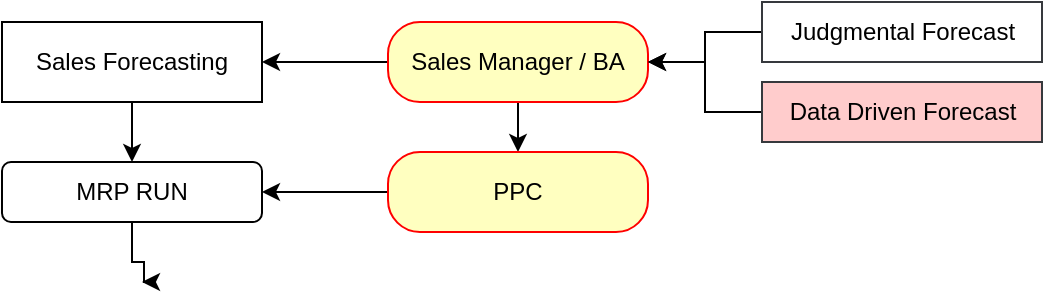 <mxfile version="26.2.14">
  <diagram name="Page-1" id="d2F022jsGiQBWwaXtlzM">
    <mxGraphModel dx="786" dy="419" grid="1" gridSize="13" guides="1" tooltips="1" connect="1" arrows="1" fold="1" page="1" pageScale="1" pageWidth="850" pageHeight="1100" math="0" shadow="0">
      <root>
        <mxCell id="0" />
        <mxCell id="1" parent="0" />
        <mxCell id="FHH-O4Gub8ImZBgawP6F-2" value="" style="edgeStyle=orthogonalEdgeStyle;rounded=0;orthogonalLoop=1;jettySize=auto;html=1;entryX=1;entryY=0.5;entryDx=0;entryDy=0;" edge="1" parent="1" target="MIFq4Sk5JBAP3x7aosd7-1">
          <mxGeometry relative="1" as="geometry">
            <mxPoint x="150" y="30" as="sourcePoint" />
            <mxPoint x="220" y="20" as="targetPoint" />
            <Array as="points" />
          </mxGeometry>
        </mxCell>
        <mxCell id="FHH-O4Gub8ImZBgawP6F-11" style="edgeStyle=orthogonalEdgeStyle;rounded=0;orthogonalLoop=1;jettySize=auto;html=1;exitX=1;exitY=0.25;exitDx=0;exitDy=0;entryX=1;entryY=0.25;entryDx=0;entryDy=0;" edge="1" parent="1" source="MIFq4Sk5JBAP3x7aosd7-1" target="MIFq4Sk5JBAP3x7aosd7-1">
          <mxGeometry relative="1" as="geometry">
            <mxPoint x="240" y="20" as="targetPoint" />
          </mxGeometry>
        </mxCell>
        <mxCell id="FHH-O4Gub8ImZBgawP6F-41" value="" style="edgeStyle=orthogonalEdgeStyle;rounded=0;orthogonalLoop=1;jettySize=auto;html=1;" edge="1" parent="1" source="MIFq4Sk5JBAP3x7aosd7-1" target="MIFq4Sk5JBAP3x7aosd7-5">
          <mxGeometry relative="1" as="geometry" />
        </mxCell>
        <mxCell id="MIFq4Sk5JBAP3x7aosd7-1" value="Sales Forecasting" style="rounded=0;whiteSpace=wrap;html=1;strokeColor=light-dark(#000000,#FF51E5);" parent="1" vertex="1">
          <mxGeometry x="20" y="10" width="130" height="40" as="geometry" />
        </mxCell>
        <mxCell id="FHH-O4Gub8ImZBgawP6F-39" value="" style="edgeStyle=orthogonalEdgeStyle;rounded=0;orthogonalLoop=1;jettySize=auto;html=1;" edge="1" parent="1" source="MIFq4Sk5JBAP3x7aosd7-5">
          <mxGeometry relative="1" as="geometry">
            <mxPoint x="90" y="140" as="targetPoint" />
            <Array as="points">
              <mxPoint x="85" y="130" />
              <mxPoint x="91" y="130" />
            </Array>
          </mxGeometry>
        </mxCell>
        <mxCell id="MIFq4Sk5JBAP3x7aosd7-5" value="MRP RUN" style="rounded=1;whiteSpace=wrap;html=1;" parent="1" vertex="1">
          <mxGeometry x="20" y="80" width="130" height="30" as="geometry" />
        </mxCell>
        <mxCell id="FHH-O4Gub8ImZBgawP6F-23" value="" style="edgeStyle=orthogonalEdgeStyle;rounded=0;orthogonalLoop=1;jettySize=auto;html=1;" edge="1" parent="1" source="FHH-O4Gub8ImZBgawP6F-19" target="MIFq4Sk5JBAP3x7aosd7-1">
          <mxGeometry relative="1" as="geometry" />
        </mxCell>
        <mxCell id="FHH-O4Gub8ImZBgawP6F-48" value="" style="edgeStyle=orthogonalEdgeStyle;rounded=0;orthogonalLoop=1;jettySize=auto;html=1;" edge="1" parent="1" source="FHH-O4Gub8ImZBgawP6F-19" target="FHH-O4Gub8ImZBgawP6F-46">
          <mxGeometry relative="1" as="geometry" />
        </mxCell>
        <mxCell id="FHH-O4Gub8ImZBgawP6F-19" value="Sales Manager / BA" style="rounded=1;whiteSpace=wrap;html=1;arcSize=40;fontColor=#000000;fillColor=#ffffc0;strokeColor=#ff0000;" vertex="1" parent="1">
          <mxGeometry x="213" y="10" width="130" height="40" as="geometry" />
        </mxCell>
        <mxCell id="FHH-O4Gub8ImZBgawP6F-35" value="" style="edgeStyle=orthogonalEdgeStyle;rounded=0;orthogonalLoop=1;jettySize=auto;html=1;" edge="1" parent="1" source="FHH-O4Gub8ImZBgawP6F-28" target="FHH-O4Gub8ImZBgawP6F-19">
          <mxGeometry relative="1" as="geometry" />
        </mxCell>
        <mxCell id="FHH-O4Gub8ImZBgawP6F-28" value="Judgmental Forecast" style="text;html=1;align=center;verticalAlign=middle;resizable=0;points=[];autosize=1;fillColor=none;strokeColor=light-dark(#36393d, #8000ff);" vertex="1" parent="1">
          <mxGeometry x="400" width="140" height="30" as="geometry" />
        </mxCell>
        <mxCell id="FHH-O4Gub8ImZBgawP6F-34" value="" style="edgeStyle=orthogonalEdgeStyle;rounded=0;orthogonalLoop=1;jettySize=auto;html=1;" edge="1" parent="1" source="FHH-O4Gub8ImZBgawP6F-31" target="FHH-O4Gub8ImZBgawP6F-19">
          <mxGeometry relative="1" as="geometry" />
        </mxCell>
        <mxCell id="FHH-O4Gub8ImZBgawP6F-31" value="Data Driven Forecast" style="text;html=1;align=center;verticalAlign=middle;resizable=0;points=[];autosize=1;strokeColor=#36393d;fillColor=#ffcccc;" vertex="1" parent="1">
          <mxGeometry x="400" y="40" width="140" height="30" as="geometry" />
        </mxCell>
        <mxCell id="FHH-O4Gub8ImZBgawP6F-47" value="" style="edgeStyle=orthogonalEdgeStyle;rounded=0;orthogonalLoop=1;jettySize=auto;html=1;" edge="1" parent="1" source="FHH-O4Gub8ImZBgawP6F-46" target="MIFq4Sk5JBAP3x7aosd7-5">
          <mxGeometry relative="1" as="geometry" />
        </mxCell>
        <mxCell id="FHH-O4Gub8ImZBgawP6F-46" value="PPC" style="rounded=1;whiteSpace=wrap;html=1;arcSize=40;fontColor=#000000;fillColor=#ffffc0;strokeColor=#ff0000;" vertex="1" parent="1">
          <mxGeometry x="213" y="75" width="130" height="40" as="geometry" />
        </mxCell>
      </root>
    </mxGraphModel>
  </diagram>
</mxfile>
